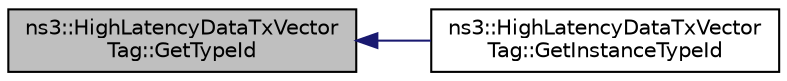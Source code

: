 digraph "ns3::HighLatencyDataTxVectorTag::GetTypeId"
{
  edge [fontname="Helvetica",fontsize="10",labelfontname="Helvetica",labelfontsize="10"];
  node [fontname="Helvetica",fontsize="10",shape=record];
  rankdir="LR";
  Node1 [label="ns3::HighLatencyDataTxVector\lTag::GetTypeId",height=0.2,width=0.4,color="black", fillcolor="grey75", style="filled", fontcolor="black"];
  Node1 -> Node2 [dir="back",color="midnightblue",fontsize="10",style="solid"];
  Node2 [label="ns3::HighLatencyDataTxVector\lTag::GetInstanceTypeId",height=0.2,width=0.4,color="black", fillcolor="white", style="filled",URL="$db/dd4/classns3_1_1HighLatencyDataTxVectorTag.html#ae2ad1225d6edf7ebd5d17020723aa97f"];
}
